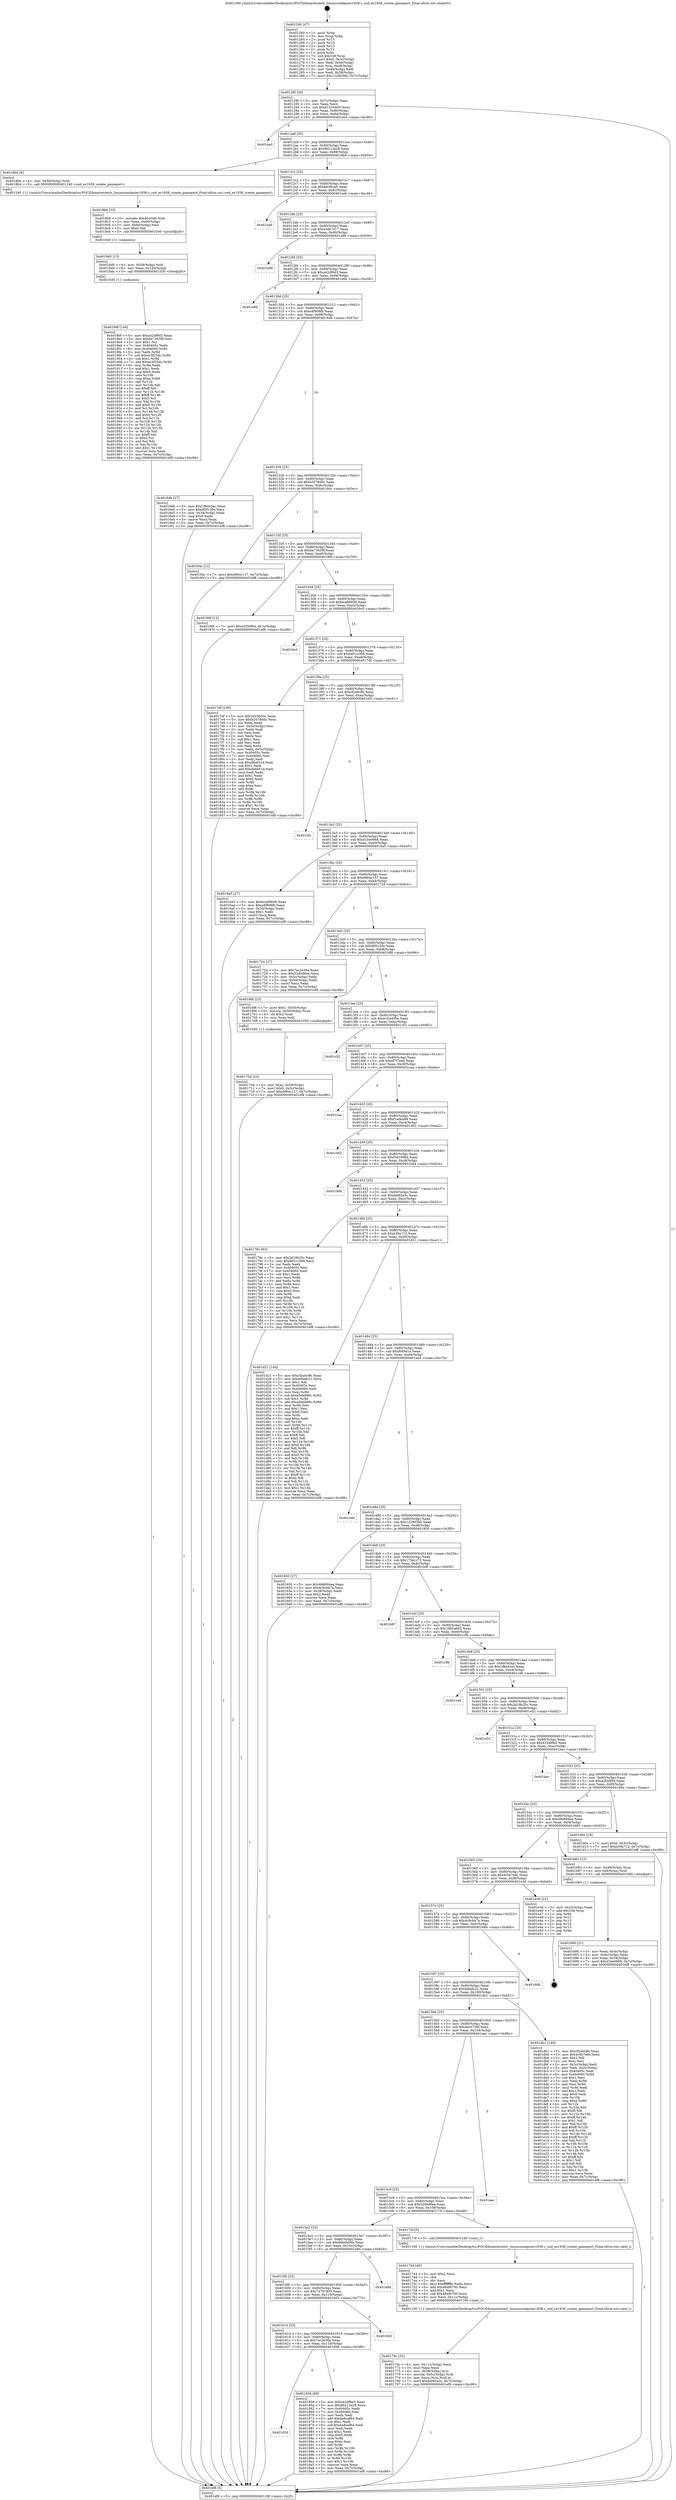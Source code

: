 digraph "0x401260" {
  label = "0x401260 (/mnt/c/Users/mathe/Desktop/tcc/POCII/binaries/extr_linuxsoundpcies1938.c_snd_es1938_create_gameport_Final-ollvm.out::main(0))"
  labelloc = "t"
  node[shape=record]

  Entry [label="",width=0.3,height=0.3,shape=circle,fillcolor=black,style=filled]
  "0x40128f" [label="{
     0x40128f [26]\l
     | [instrs]\l
     &nbsp;&nbsp;0x40128f \<+3\>: mov -0x7c(%rbp),%eax\l
     &nbsp;&nbsp;0x401292 \<+2\>: mov %eax,%ecx\l
     &nbsp;&nbsp;0x401294 \<+6\>: sub $0x81334409,%ecx\l
     &nbsp;&nbsp;0x40129a \<+3\>: mov %eax,-0x80(%rbp)\l
     &nbsp;&nbsp;0x40129d \<+6\>: mov %ecx,-0x84(%rbp)\l
     &nbsp;&nbsp;0x4012a3 \<+6\>: je 0000000000401ee0 \<main+0xc80\>\l
  }"]
  "0x401ee0" [label="{
     0x401ee0\l
  }", style=dashed]
  "0x4012a9" [label="{
     0x4012a9 [25]\l
     | [instrs]\l
     &nbsp;&nbsp;0x4012a9 \<+5\>: jmp 00000000004012ae \<main+0x4e\>\l
     &nbsp;&nbsp;0x4012ae \<+3\>: mov -0x80(%rbp),%eax\l
     &nbsp;&nbsp;0x4012b1 \<+5\>: sub $0x86213a29,%eax\l
     &nbsp;&nbsp;0x4012b6 \<+6\>: mov %eax,-0x88(%rbp)\l
     &nbsp;&nbsp;0x4012bc \<+6\>: je 00000000004018b0 \<main+0x650\>\l
  }"]
  Exit [label="",width=0.3,height=0.3,shape=circle,fillcolor=black,style=filled,peripheries=2]
  "0x4018b0" [label="{
     0x4018b0 [9]\l
     | [instrs]\l
     &nbsp;&nbsp;0x4018b0 \<+4\>: mov -0x58(%rbp),%rdi\l
     &nbsp;&nbsp;0x4018b4 \<+5\>: call 0000000000401240 \<snd_es1938_create_gameport\>\l
     | [calls]\l
     &nbsp;&nbsp;0x401240 \{1\} (/mnt/c/Users/mathe/Desktop/tcc/POCII/binaries/extr_linuxsoundpcies1938.c_snd_es1938_create_gameport_Final-ollvm.out::snd_es1938_create_gameport)\l
  }"]
  "0x4012c2" [label="{
     0x4012c2 [25]\l
     | [instrs]\l
     &nbsp;&nbsp;0x4012c2 \<+5\>: jmp 00000000004012c7 \<main+0x67\>\l
     &nbsp;&nbsp;0x4012c7 \<+3\>: mov -0x80(%rbp),%eax\l
     &nbsp;&nbsp;0x4012ca \<+5\>: sub $0x9acf9ca0,%eax\l
     &nbsp;&nbsp;0x4012cf \<+6\>: mov %eax,-0x8c(%rbp)\l
     &nbsp;&nbsp;0x4012d5 \<+6\>: je 0000000000401ea6 \<main+0xc46\>\l
  }"]
  "0x4018df" [label="{
     0x4018df [144]\l
     | [instrs]\l
     &nbsp;&nbsp;0x4018df \<+5\>: mov $0xa42df9d3,%eax\l
     &nbsp;&nbsp;0x4018e4 \<+5\>: mov $0xba73639f,%esi\l
     &nbsp;&nbsp;0x4018e9 \<+2\>: mov $0x1,%cl\l
     &nbsp;&nbsp;0x4018eb \<+7\>: mov 0x40405c,%edx\l
     &nbsp;&nbsp;0x4018f2 \<+8\>: mov 0x404060,%r8d\l
     &nbsp;&nbsp;0x4018fa \<+3\>: mov %edx,%r9d\l
     &nbsp;&nbsp;0x4018fd \<+7\>: sub $0xec3f25dc,%r9d\l
     &nbsp;&nbsp;0x401904 \<+4\>: sub $0x1,%r9d\l
     &nbsp;&nbsp;0x401908 \<+7\>: add $0xec3f25dc,%r9d\l
     &nbsp;&nbsp;0x40190f \<+4\>: imul %r9d,%edx\l
     &nbsp;&nbsp;0x401913 \<+3\>: and $0x1,%edx\l
     &nbsp;&nbsp;0x401916 \<+3\>: cmp $0x0,%edx\l
     &nbsp;&nbsp;0x401919 \<+4\>: sete %r10b\l
     &nbsp;&nbsp;0x40191d \<+4\>: cmp $0xa,%r8d\l
     &nbsp;&nbsp;0x401921 \<+4\>: setl %r11b\l
     &nbsp;&nbsp;0x401925 \<+3\>: mov %r10b,%bl\l
     &nbsp;&nbsp;0x401928 \<+3\>: xor $0xff,%bl\l
     &nbsp;&nbsp;0x40192b \<+3\>: mov %r11b,%r14b\l
     &nbsp;&nbsp;0x40192e \<+4\>: xor $0xff,%r14b\l
     &nbsp;&nbsp;0x401932 \<+3\>: xor $0x0,%cl\l
     &nbsp;&nbsp;0x401935 \<+3\>: mov %bl,%r15b\l
     &nbsp;&nbsp;0x401938 \<+4\>: and $0x0,%r15b\l
     &nbsp;&nbsp;0x40193c \<+3\>: and %cl,%r10b\l
     &nbsp;&nbsp;0x40193f \<+3\>: mov %r14b,%r12b\l
     &nbsp;&nbsp;0x401942 \<+4\>: and $0x0,%r12b\l
     &nbsp;&nbsp;0x401946 \<+3\>: and %cl,%r11b\l
     &nbsp;&nbsp;0x401949 \<+3\>: or %r10b,%r15b\l
     &nbsp;&nbsp;0x40194c \<+3\>: or %r11b,%r12b\l
     &nbsp;&nbsp;0x40194f \<+3\>: xor %r12b,%r15b\l
     &nbsp;&nbsp;0x401952 \<+3\>: or %r14b,%bl\l
     &nbsp;&nbsp;0x401955 \<+3\>: xor $0xff,%bl\l
     &nbsp;&nbsp;0x401958 \<+3\>: or $0x0,%cl\l
     &nbsp;&nbsp;0x40195b \<+2\>: and %cl,%bl\l
     &nbsp;&nbsp;0x40195d \<+3\>: or %bl,%r15b\l
     &nbsp;&nbsp;0x401960 \<+4\>: test $0x1,%r15b\l
     &nbsp;&nbsp;0x401964 \<+3\>: cmovne %esi,%eax\l
     &nbsp;&nbsp;0x401967 \<+3\>: mov %eax,-0x7c(%rbp)\l
     &nbsp;&nbsp;0x40196a \<+5\>: jmp 0000000000401ef8 \<main+0xc98\>\l
  }"]
  "0x401ea6" [label="{
     0x401ea6\l
  }", style=dashed]
  "0x4012db" [label="{
     0x4012db [25]\l
     | [instrs]\l
     &nbsp;&nbsp;0x4012db \<+5\>: jmp 00000000004012e0 \<main+0x80\>\l
     &nbsp;&nbsp;0x4012e0 \<+3\>: mov -0x80(%rbp),%eax\l
     &nbsp;&nbsp;0x4012e3 \<+5\>: sub $0xa3da7d17,%eax\l
     &nbsp;&nbsp;0x4012e8 \<+6\>: mov %eax,-0x90(%rbp)\l
     &nbsp;&nbsp;0x4012ee \<+6\>: je 0000000000401a99 \<main+0x839\>\l
  }"]
  "0x4018d0" [label="{
     0x4018d0 [15]\l
     | [instrs]\l
     &nbsp;&nbsp;0x4018d0 \<+4\>: mov -0x58(%rbp),%rdi\l
     &nbsp;&nbsp;0x4018d4 \<+6\>: mov %eax,-0x120(%rbp)\l
     &nbsp;&nbsp;0x4018da \<+5\>: call 0000000000401030 \<free@plt\>\l
     | [calls]\l
     &nbsp;&nbsp;0x401030 \{1\} (unknown)\l
  }"]
  "0x401a99" [label="{
     0x401a99\l
  }", style=dashed]
  "0x4012f4" [label="{
     0x4012f4 [25]\l
     | [instrs]\l
     &nbsp;&nbsp;0x4012f4 \<+5\>: jmp 00000000004012f9 \<main+0x99\>\l
     &nbsp;&nbsp;0x4012f9 \<+3\>: mov -0x80(%rbp),%eax\l
     &nbsp;&nbsp;0x4012fc \<+5\>: sub $0xa42df9d3,%eax\l
     &nbsp;&nbsp;0x401301 \<+6\>: mov %eax,-0x94(%rbp)\l
     &nbsp;&nbsp;0x401307 \<+6\>: je 0000000000401e6b \<main+0xc0b\>\l
  }"]
  "0x4018b9" [label="{
     0x4018b9 [23]\l
     | [instrs]\l
     &nbsp;&nbsp;0x4018b9 \<+10\>: movabs $0x4020d6,%rdi\l
     &nbsp;&nbsp;0x4018c3 \<+3\>: mov %eax,-0x60(%rbp)\l
     &nbsp;&nbsp;0x4018c6 \<+3\>: mov -0x60(%rbp),%esi\l
     &nbsp;&nbsp;0x4018c9 \<+2\>: mov $0x0,%al\l
     &nbsp;&nbsp;0x4018cb \<+5\>: call 0000000000401040 \<printf@plt\>\l
     | [calls]\l
     &nbsp;&nbsp;0x401040 \{1\} (unknown)\l
  }"]
  "0x401e6b" [label="{
     0x401e6b\l
  }", style=dashed]
  "0x40130d" [label="{
     0x40130d [25]\l
     | [instrs]\l
     &nbsp;&nbsp;0x40130d \<+5\>: jmp 0000000000401312 \<main+0xb2\>\l
     &nbsp;&nbsp;0x401312 \<+3\>: mov -0x80(%rbp),%eax\l
     &nbsp;&nbsp;0x401315 \<+5\>: sub $0xa4f908fb,%eax\l
     &nbsp;&nbsp;0x40131a \<+6\>: mov %eax,-0x98(%rbp)\l
     &nbsp;&nbsp;0x401320 \<+6\>: je 00000000004016db \<main+0x47b\>\l
  }"]
  "0x40162d" [label="{
     0x40162d\l
  }", style=dashed]
  "0x4016db" [label="{
     0x4016db [27]\l
     | [instrs]\l
     &nbsp;&nbsp;0x4016db \<+5\>: mov $0x1f8d43ac,%eax\l
     &nbsp;&nbsp;0x4016e0 \<+5\>: mov $0xdf3f150e,%ecx\l
     &nbsp;&nbsp;0x4016e5 \<+3\>: mov -0x34(%rbp),%edx\l
     &nbsp;&nbsp;0x4016e8 \<+3\>: cmp $0x0,%edx\l
     &nbsp;&nbsp;0x4016eb \<+3\>: cmove %ecx,%eax\l
     &nbsp;&nbsp;0x4016ee \<+3\>: mov %eax,-0x7c(%rbp)\l
     &nbsp;&nbsp;0x4016f1 \<+5\>: jmp 0000000000401ef8 \<main+0xc98\>\l
  }"]
  "0x401326" [label="{
     0x401326 [25]\l
     | [instrs]\l
     &nbsp;&nbsp;0x401326 \<+5\>: jmp 000000000040132b \<main+0xcb\>\l
     &nbsp;&nbsp;0x40132b \<+3\>: mov -0x80(%rbp),%eax\l
     &nbsp;&nbsp;0x40132e \<+5\>: sub $0xb2078ddc,%eax\l
     &nbsp;&nbsp;0x401333 \<+6\>: mov %eax,-0x9c(%rbp)\l
     &nbsp;&nbsp;0x401339 \<+6\>: je 000000000040184c \<main+0x5ec\>\l
  }"]
  "0x401858" [label="{
     0x401858 [88]\l
     | [instrs]\l
     &nbsp;&nbsp;0x401858 \<+5\>: mov $0xa42df9d3,%eax\l
     &nbsp;&nbsp;0x40185d \<+5\>: mov $0x86213a29,%ecx\l
     &nbsp;&nbsp;0x401862 \<+7\>: mov 0x40405c,%edx\l
     &nbsp;&nbsp;0x401869 \<+7\>: mov 0x404060,%esi\l
     &nbsp;&nbsp;0x401870 \<+2\>: mov %edx,%edi\l
     &nbsp;&nbsp;0x401872 \<+6\>: add $0xba8caf84,%edi\l
     &nbsp;&nbsp;0x401878 \<+3\>: sub $0x1,%edi\l
     &nbsp;&nbsp;0x40187b \<+6\>: sub $0xba8caf84,%edi\l
     &nbsp;&nbsp;0x401881 \<+3\>: imul %edi,%edx\l
     &nbsp;&nbsp;0x401884 \<+3\>: and $0x1,%edx\l
     &nbsp;&nbsp;0x401887 \<+3\>: cmp $0x0,%edx\l
     &nbsp;&nbsp;0x40188a \<+4\>: sete %r8b\l
     &nbsp;&nbsp;0x40188e \<+3\>: cmp $0xa,%esi\l
     &nbsp;&nbsp;0x401891 \<+4\>: setl %r9b\l
     &nbsp;&nbsp;0x401895 \<+3\>: mov %r8b,%r10b\l
     &nbsp;&nbsp;0x401898 \<+3\>: and %r9b,%r10b\l
     &nbsp;&nbsp;0x40189b \<+3\>: xor %r9b,%r8b\l
     &nbsp;&nbsp;0x40189e \<+3\>: or %r8b,%r10b\l
     &nbsp;&nbsp;0x4018a1 \<+4\>: test $0x1,%r10b\l
     &nbsp;&nbsp;0x4018a5 \<+3\>: cmovne %ecx,%eax\l
     &nbsp;&nbsp;0x4018a8 \<+3\>: mov %eax,-0x7c(%rbp)\l
     &nbsp;&nbsp;0x4018ab \<+5\>: jmp 0000000000401ef8 \<main+0xc98\>\l
  }"]
  "0x40184c" [label="{
     0x40184c [12]\l
     | [instrs]\l
     &nbsp;&nbsp;0x40184c \<+7\>: movl $0xd964c137,-0x7c(%rbp)\l
     &nbsp;&nbsp;0x401853 \<+5\>: jmp 0000000000401ef8 \<main+0xc98\>\l
  }"]
  "0x40133f" [label="{
     0x40133f [25]\l
     | [instrs]\l
     &nbsp;&nbsp;0x40133f \<+5\>: jmp 0000000000401344 \<main+0xe4\>\l
     &nbsp;&nbsp;0x401344 \<+3\>: mov -0x80(%rbp),%eax\l
     &nbsp;&nbsp;0x401347 \<+5\>: sub $0xba73639f,%eax\l
     &nbsp;&nbsp;0x40134c \<+6\>: mov %eax,-0xa0(%rbp)\l
     &nbsp;&nbsp;0x401352 \<+6\>: je 000000000040196f \<main+0x70f\>\l
  }"]
  "0x401614" [label="{
     0x401614 [25]\l
     | [instrs]\l
     &nbsp;&nbsp;0x401614 \<+5\>: jmp 0000000000401619 \<main+0x3b9\>\l
     &nbsp;&nbsp;0x401619 \<+3\>: mov -0x80(%rbp),%eax\l
     &nbsp;&nbsp;0x40161c \<+5\>: sub $0x7ac2e36a,%eax\l
     &nbsp;&nbsp;0x401621 \<+6\>: mov %eax,-0x114(%rbp)\l
     &nbsp;&nbsp;0x401627 \<+6\>: je 0000000000401858 \<main+0x5f8\>\l
  }"]
  "0x40196f" [label="{
     0x40196f [12]\l
     | [instrs]\l
     &nbsp;&nbsp;0x40196f \<+7\>: movl $0x42f30f0d,-0x7c(%rbp)\l
     &nbsp;&nbsp;0x401976 \<+5\>: jmp 0000000000401ef8 \<main+0xc98\>\l
  }"]
  "0x401358" [label="{
     0x401358 [25]\l
     | [instrs]\l
     &nbsp;&nbsp;0x401358 \<+5\>: jmp 000000000040135d \<main+0xfd\>\l
     &nbsp;&nbsp;0x40135d \<+3\>: mov -0x80(%rbp),%eax\l
     &nbsp;&nbsp;0x401360 \<+5\>: sub $0xbca98838,%eax\l
     &nbsp;&nbsp;0x401365 \<+6\>: mov %eax,-0xa4(%rbp)\l
     &nbsp;&nbsp;0x40136b \<+6\>: je 00000000004016c0 \<main+0x460\>\l
  }"]
  "0x4019d3" [label="{
     0x4019d3\l
  }", style=dashed]
  "0x4016c0" [label="{
     0x4016c0\l
  }", style=dashed]
  "0x401371" [label="{
     0x401371 [25]\l
     | [instrs]\l
     &nbsp;&nbsp;0x401371 \<+5\>: jmp 0000000000401376 \<main+0x116\>\l
     &nbsp;&nbsp;0x401376 \<+3\>: mov -0x80(%rbp),%eax\l
     &nbsp;&nbsp;0x401379 \<+5\>: sub $0xbe51c309,%eax\l
     &nbsp;&nbsp;0x40137e \<+6\>: mov %eax,-0xa8(%rbp)\l
     &nbsp;&nbsp;0x401384 \<+6\>: je 00000000004017df \<main+0x57f\>\l
  }"]
  "0x4015fb" [label="{
     0x4015fb [25]\l
     | [instrs]\l
     &nbsp;&nbsp;0x4015fb \<+5\>: jmp 0000000000401600 \<main+0x3a0\>\l
     &nbsp;&nbsp;0x401600 \<+3\>: mov -0x80(%rbp),%eax\l
     &nbsp;&nbsp;0x401603 \<+5\>: sub $0x74791835,%eax\l
     &nbsp;&nbsp;0x401608 \<+6\>: mov %eax,-0x110(%rbp)\l
     &nbsp;&nbsp;0x40160e \<+6\>: je 00000000004019d3 \<main+0x773\>\l
  }"]
  "0x4017df" [label="{
     0x4017df [109]\l
     | [instrs]\l
     &nbsp;&nbsp;0x4017df \<+5\>: mov $0x2d19b20c,%eax\l
     &nbsp;&nbsp;0x4017e4 \<+5\>: mov $0xb2078ddc,%ecx\l
     &nbsp;&nbsp;0x4017e9 \<+2\>: xor %edx,%edx\l
     &nbsp;&nbsp;0x4017eb \<+3\>: mov -0x5c(%rbp),%esi\l
     &nbsp;&nbsp;0x4017ee \<+2\>: mov %edx,%edi\l
     &nbsp;&nbsp;0x4017f0 \<+2\>: sub %esi,%edi\l
     &nbsp;&nbsp;0x4017f2 \<+2\>: mov %edx,%esi\l
     &nbsp;&nbsp;0x4017f4 \<+3\>: sub $0x1,%esi\l
     &nbsp;&nbsp;0x4017f7 \<+2\>: add %esi,%edi\l
     &nbsp;&nbsp;0x4017f9 \<+2\>: sub %edi,%edx\l
     &nbsp;&nbsp;0x4017fb \<+3\>: mov %edx,-0x5c(%rbp)\l
     &nbsp;&nbsp;0x4017fe \<+7\>: mov 0x40405c,%edx\l
     &nbsp;&nbsp;0x401805 \<+7\>: mov 0x404060,%esi\l
     &nbsp;&nbsp;0x40180c \<+2\>: mov %edx,%edi\l
     &nbsp;&nbsp;0x40180e \<+6\>: sub $0xdbb651d,%edi\l
     &nbsp;&nbsp;0x401814 \<+3\>: sub $0x1,%edi\l
     &nbsp;&nbsp;0x401817 \<+6\>: add $0xdbb651d,%edi\l
     &nbsp;&nbsp;0x40181d \<+3\>: imul %edi,%edx\l
     &nbsp;&nbsp;0x401820 \<+3\>: and $0x1,%edx\l
     &nbsp;&nbsp;0x401823 \<+3\>: cmp $0x0,%edx\l
     &nbsp;&nbsp;0x401826 \<+4\>: sete %r8b\l
     &nbsp;&nbsp;0x40182a \<+3\>: cmp $0xa,%esi\l
     &nbsp;&nbsp;0x40182d \<+4\>: setl %r9b\l
     &nbsp;&nbsp;0x401831 \<+3\>: mov %r8b,%r10b\l
     &nbsp;&nbsp;0x401834 \<+3\>: and %r9b,%r10b\l
     &nbsp;&nbsp;0x401837 \<+3\>: xor %r9b,%r8b\l
     &nbsp;&nbsp;0x40183a \<+3\>: or %r8b,%r10b\l
     &nbsp;&nbsp;0x40183d \<+4\>: test $0x1,%r10b\l
     &nbsp;&nbsp;0x401841 \<+3\>: cmovne %ecx,%eax\l
     &nbsp;&nbsp;0x401844 \<+3\>: mov %eax,-0x7c(%rbp)\l
     &nbsp;&nbsp;0x401847 \<+5\>: jmp 0000000000401ef8 \<main+0xc98\>\l
  }"]
  "0x40138a" [label="{
     0x40138a [25]\l
     | [instrs]\l
     &nbsp;&nbsp;0x40138a \<+5\>: jmp 000000000040138f \<main+0x12f\>\l
     &nbsp;&nbsp;0x40138f \<+3\>: mov -0x80(%rbp),%eax\l
     &nbsp;&nbsp;0x401392 \<+5\>: sub $0xcf2a0c9b,%eax\l
     &nbsp;&nbsp;0x401397 \<+6\>: mov %eax,-0xac(%rbp)\l
     &nbsp;&nbsp;0x40139d \<+6\>: je 0000000000401ef1 \<main+0xc91\>\l
  }"]
  "0x401a8d" [label="{
     0x401a8d\l
  }", style=dashed]
  "0x401ef1" [label="{
     0x401ef1\l
  }", style=dashed]
  "0x4013a3" [label="{
     0x4013a3 [25]\l
     | [instrs]\l
     &nbsp;&nbsp;0x4013a3 \<+5\>: jmp 00000000004013a8 \<main+0x148\>\l
     &nbsp;&nbsp;0x4013a8 \<+3\>: mov -0x80(%rbp),%eax\l
     &nbsp;&nbsp;0x4013ab \<+5\>: sub $0xd1be0668,%eax\l
     &nbsp;&nbsp;0x4013b0 \<+6\>: mov %eax,-0xb0(%rbp)\l
     &nbsp;&nbsp;0x4013b6 \<+6\>: je 00000000004016a5 \<main+0x445\>\l
  }"]
  "0x40176c" [label="{
     0x40176c [32]\l
     | [instrs]\l
     &nbsp;&nbsp;0x40176c \<+6\>: mov -0x11c(%rbp),%ecx\l
     &nbsp;&nbsp;0x401772 \<+3\>: imul %eax,%ecx\l
     &nbsp;&nbsp;0x401775 \<+4\>: mov -0x58(%rbp),%rsi\l
     &nbsp;&nbsp;0x401779 \<+4\>: movslq -0x5c(%rbp),%rdi\l
     &nbsp;&nbsp;0x40177d \<+3\>: mov %ecx,(%rsi,%rdi,4)\l
     &nbsp;&nbsp;0x401780 \<+7\>: movl $0xfa085a3c,-0x7c(%rbp)\l
     &nbsp;&nbsp;0x401787 \<+5\>: jmp 0000000000401ef8 \<main+0xc98\>\l
  }"]
  "0x4016a5" [label="{
     0x4016a5 [27]\l
     | [instrs]\l
     &nbsp;&nbsp;0x4016a5 \<+5\>: mov $0xbca98838,%eax\l
     &nbsp;&nbsp;0x4016aa \<+5\>: mov $0xa4f908fb,%ecx\l
     &nbsp;&nbsp;0x4016af \<+3\>: mov -0x34(%rbp),%edx\l
     &nbsp;&nbsp;0x4016b2 \<+3\>: cmp $0x1,%edx\l
     &nbsp;&nbsp;0x4016b5 \<+3\>: cmovl %ecx,%eax\l
     &nbsp;&nbsp;0x4016b8 \<+3\>: mov %eax,-0x7c(%rbp)\l
     &nbsp;&nbsp;0x4016bb \<+5\>: jmp 0000000000401ef8 \<main+0xc98\>\l
  }"]
  "0x4013bc" [label="{
     0x4013bc [25]\l
     | [instrs]\l
     &nbsp;&nbsp;0x4013bc \<+5\>: jmp 00000000004013c1 \<main+0x161\>\l
     &nbsp;&nbsp;0x4013c1 \<+3\>: mov -0x80(%rbp),%eax\l
     &nbsp;&nbsp;0x4013c4 \<+5\>: sub $0xd964c137,%eax\l
     &nbsp;&nbsp;0x4013c9 \<+6\>: mov %eax,-0xb4(%rbp)\l
     &nbsp;&nbsp;0x4013cf \<+6\>: je 0000000000401724 \<main+0x4c4\>\l
  }"]
  "0x401744" [label="{
     0x401744 [40]\l
     | [instrs]\l
     &nbsp;&nbsp;0x401744 \<+5\>: mov $0x2,%ecx\l
     &nbsp;&nbsp;0x401749 \<+1\>: cltd\l
     &nbsp;&nbsp;0x40174a \<+2\>: idiv %ecx\l
     &nbsp;&nbsp;0x40174c \<+6\>: imul $0xfffffffe,%edx,%ecx\l
     &nbsp;&nbsp;0x401752 \<+6\>: add $0x484f6700,%ecx\l
     &nbsp;&nbsp;0x401758 \<+3\>: add $0x1,%ecx\l
     &nbsp;&nbsp;0x40175b \<+6\>: sub $0x484f6700,%ecx\l
     &nbsp;&nbsp;0x401761 \<+6\>: mov %ecx,-0x11c(%rbp)\l
     &nbsp;&nbsp;0x401767 \<+5\>: call 0000000000401160 \<next_i\>\l
     | [calls]\l
     &nbsp;&nbsp;0x401160 \{1\} (/mnt/c/Users/mathe/Desktop/tcc/POCII/binaries/extr_linuxsoundpcies1938.c_snd_es1938_create_gameport_Final-ollvm.out::next_i)\l
  }"]
  "0x401724" [label="{
     0x401724 [27]\l
     | [instrs]\l
     &nbsp;&nbsp;0x401724 \<+5\>: mov $0x7ac2e36a,%eax\l
     &nbsp;&nbsp;0x401729 \<+5\>: mov $0x52d0d6ee,%ecx\l
     &nbsp;&nbsp;0x40172e \<+3\>: mov -0x5c(%rbp),%edx\l
     &nbsp;&nbsp;0x401731 \<+3\>: cmp -0x50(%rbp),%edx\l
     &nbsp;&nbsp;0x401734 \<+3\>: cmovl %ecx,%eax\l
     &nbsp;&nbsp;0x401737 \<+3\>: mov %eax,-0x7c(%rbp)\l
     &nbsp;&nbsp;0x40173a \<+5\>: jmp 0000000000401ef8 \<main+0xc98\>\l
  }"]
  "0x4013d5" [label="{
     0x4013d5 [25]\l
     | [instrs]\l
     &nbsp;&nbsp;0x4013d5 \<+5\>: jmp 00000000004013da \<main+0x17a\>\l
     &nbsp;&nbsp;0x4013da \<+3\>: mov -0x80(%rbp),%eax\l
     &nbsp;&nbsp;0x4013dd \<+5\>: sub $0xdf3f150e,%eax\l
     &nbsp;&nbsp;0x4013e2 \<+6\>: mov %eax,-0xb8(%rbp)\l
     &nbsp;&nbsp;0x4013e8 \<+6\>: je 00000000004016f6 \<main+0x496\>\l
  }"]
  "0x4015e2" [label="{
     0x4015e2 [25]\l
     | [instrs]\l
     &nbsp;&nbsp;0x4015e2 \<+5\>: jmp 00000000004015e7 \<main+0x387\>\l
     &nbsp;&nbsp;0x4015e7 \<+3\>: mov -0x80(%rbp),%eax\l
     &nbsp;&nbsp;0x4015ea \<+5\>: sub $0x66bdb00b,%eax\l
     &nbsp;&nbsp;0x4015ef \<+6\>: mov %eax,-0x10c(%rbp)\l
     &nbsp;&nbsp;0x4015f5 \<+6\>: je 0000000000401a8d \<main+0x82d\>\l
  }"]
  "0x4016f6" [label="{
     0x4016f6 [23]\l
     | [instrs]\l
     &nbsp;&nbsp;0x4016f6 \<+7\>: movl $0x1,-0x50(%rbp)\l
     &nbsp;&nbsp;0x4016fd \<+4\>: movslq -0x50(%rbp),%rax\l
     &nbsp;&nbsp;0x401701 \<+4\>: shl $0x2,%rax\l
     &nbsp;&nbsp;0x401705 \<+3\>: mov %rax,%rdi\l
     &nbsp;&nbsp;0x401708 \<+5\>: call 0000000000401050 \<malloc@plt\>\l
     | [calls]\l
     &nbsp;&nbsp;0x401050 \{1\} (unknown)\l
  }"]
  "0x4013ee" [label="{
     0x4013ee [25]\l
     | [instrs]\l
     &nbsp;&nbsp;0x4013ee \<+5\>: jmp 00000000004013f3 \<main+0x193\>\l
     &nbsp;&nbsp;0x4013f3 \<+3\>: mov -0x80(%rbp),%eax\l
     &nbsp;&nbsp;0x4013f6 \<+5\>: sub $0xe104495e,%eax\l
     &nbsp;&nbsp;0x4013fb \<+6\>: mov %eax,-0xbc(%rbp)\l
     &nbsp;&nbsp;0x401401 \<+6\>: je 0000000000401c52 \<main+0x9f2\>\l
  }"]
  "0x40173f" [label="{
     0x40173f [5]\l
     | [instrs]\l
     &nbsp;&nbsp;0x40173f \<+5\>: call 0000000000401160 \<next_i\>\l
     | [calls]\l
     &nbsp;&nbsp;0x401160 \{1\} (/mnt/c/Users/mathe/Desktop/tcc/POCII/binaries/extr_linuxsoundpcies1938.c_snd_es1938_create_gameport_Final-ollvm.out::next_i)\l
  }"]
  "0x401c52" [label="{
     0x401c52\l
  }", style=dashed]
  "0x401407" [label="{
     0x401407 [25]\l
     | [instrs]\l
     &nbsp;&nbsp;0x401407 \<+5\>: jmp 000000000040140c \<main+0x1ac\>\l
     &nbsp;&nbsp;0x40140c \<+3\>: mov -0x80(%rbp),%eax\l
     &nbsp;&nbsp;0x40140f \<+5\>: sub $0xef7f7eed,%eax\l
     &nbsp;&nbsp;0x401414 \<+6\>: mov %eax,-0xc0(%rbp)\l
     &nbsp;&nbsp;0x40141a \<+6\>: je 0000000000401caa \<main+0xa4a\>\l
  }"]
  "0x4015c9" [label="{
     0x4015c9 [25]\l
     | [instrs]\l
     &nbsp;&nbsp;0x4015c9 \<+5\>: jmp 00000000004015ce \<main+0x36e\>\l
     &nbsp;&nbsp;0x4015ce \<+3\>: mov -0x80(%rbp),%eax\l
     &nbsp;&nbsp;0x4015d1 \<+5\>: sub $0x52d0d6ee,%eax\l
     &nbsp;&nbsp;0x4015d6 \<+6\>: mov %eax,-0x108(%rbp)\l
     &nbsp;&nbsp;0x4015dc \<+6\>: je 000000000040173f \<main+0x4df\>\l
  }"]
  "0x401caa" [label="{
     0x401caa\l
  }", style=dashed]
  "0x401420" [label="{
     0x401420 [25]\l
     | [instrs]\l
     &nbsp;&nbsp;0x401420 \<+5\>: jmp 0000000000401425 \<main+0x1c5\>\l
     &nbsp;&nbsp;0x401425 \<+3\>: mov -0x80(%rbp),%eax\l
     &nbsp;&nbsp;0x401428 \<+5\>: sub $0xf1e0ba89,%eax\l
     &nbsp;&nbsp;0x40142d \<+6\>: mov %eax,-0xc4(%rbp)\l
     &nbsp;&nbsp;0x401433 \<+6\>: je 0000000000401d02 \<main+0xaa2\>\l
  }"]
  "0x401aec" [label="{
     0x401aec\l
  }", style=dashed]
  "0x401d02" [label="{
     0x401d02\l
  }", style=dashed]
  "0x401439" [label="{
     0x401439 [25]\l
     | [instrs]\l
     &nbsp;&nbsp;0x401439 \<+5\>: jmp 000000000040143e \<main+0x1de\>\l
     &nbsp;&nbsp;0x40143e \<+3\>: mov -0x80(%rbp),%eax\l
     &nbsp;&nbsp;0x401441 \<+5\>: sub $0xf3d1996b,%eax\l
     &nbsp;&nbsp;0x401446 \<+6\>: mov %eax,-0xc8(%rbp)\l
     &nbsp;&nbsp;0x40144c \<+6\>: je 0000000000401b84 \<main+0x924\>\l
  }"]
  "0x4015b0" [label="{
     0x4015b0 [25]\l
     | [instrs]\l
     &nbsp;&nbsp;0x4015b0 \<+5\>: jmp 00000000004015b5 \<main+0x355\>\l
     &nbsp;&nbsp;0x4015b5 \<+3\>: mov -0x80(%rbp),%eax\l
     &nbsp;&nbsp;0x4015b8 \<+5\>: sub $0x4ec0736f,%eax\l
     &nbsp;&nbsp;0x4015bd \<+6\>: mov %eax,-0x104(%rbp)\l
     &nbsp;&nbsp;0x4015c3 \<+6\>: je 0000000000401aec \<main+0x88c\>\l
  }"]
  "0x401b84" [label="{
     0x401b84\l
  }", style=dashed]
  "0x401452" [label="{
     0x401452 [25]\l
     | [instrs]\l
     &nbsp;&nbsp;0x401452 \<+5\>: jmp 0000000000401457 \<main+0x1f7\>\l
     &nbsp;&nbsp;0x401457 \<+3\>: mov -0x80(%rbp),%eax\l
     &nbsp;&nbsp;0x40145a \<+5\>: sub $0xfa085a3c,%eax\l
     &nbsp;&nbsp;0x40145f \<+6\>: mov %eax,-0xcc(%rbp)\l
     &nbsp;&nbsp;0x401465 \<+6\>: je 000000000040178c \<main+0x52c\>\l
  }"]
  "0x401db1" [label="{
     0x401db1 [140]\l
     | [instrs]\l
     &nbsp;&nbsp;0x401db1 \<+5\>: mov $0xcf2a0c9b,%eax\l
     &nbsp;&nbsp;0x401db6 \<+5\>: mov $0x4c5b7edc,%ecx\l
     &nbsp;&nbsp;0x401dbb \<+2\>: mov $0x1,%dl\l
     &nbsp;&nbsp;0x401dbd \<+2\>: xor %esi,%esi\l
     &nbsp;&nbsp;0x401dbf \<+3\>: mov -0x3c(%rbp),%edi\l
     &nbsp;&nbsp;0x401dc2 \<+3\>: mov %edi,-0x2c(%rbp)\l
     &nbsp;&nbsp;0x401dc5 \<+7\>: mov 0x40405c,%edi\l
     &nbsp;&nbsp;0x401dcc \<+8\>: mov 0x404060,%r8d\l
     &nbsp;&nbsp;0x401dd4 \<+3\>: sub $0x1,%esi\l
     &nbsp;&nbsp;0x401dd7 \<+3\>: mov %edi,%r9d\l
     &nbsp;&nbsp;0x401dda \<+3\>: add %esi,%r9d\l
     &nbsp;&nbsp;0x401ddd \<+4\>: imul %r9d,%edi\l
     &nbsp;&nbsp;0x401de1 \<+3\>: and $0x1,%edi\l
     &nbsp;&nbsp;0x401de4 \<+3\>: cmp $0x0,%edi\l
     &nbsp;&nbsp;0x401de7 \<+4\>: sete %r10b\l
     &nbsp;&nbsp;0x401deb \<+4\>: cmp $0xa,%r8d\l
     &nbsp;&nbsp;0x401def \<+4\>: setl %r11b\l
     &nbsp;&nbsp;0x401df3 \<+3\>: mov %r10b,%bl\l
     &nbsp;&nbsp;0x401df6 \<+3\>: xor $0xff,%bl\l
     &nbsp;&nbsp;0x401df9 \<+3\>: mov %r11b,%r14b\l
     &nbsp;&nbsp;0x401dfc \<+4\>: xor $0xff,%r14b\l
     &nbsp;&nbsp;0x401e00 \<+3\>: xor $0x1,%dl\l
     &nbsp;&nbsp;0x401e03 \<+3\>: mov %bl,%r15b\l
     &nbsp;&nbsp;0x401e06 \<+4\>: and $0xff,%r15b\l
     &nbsp;&nbsp;0x401e0a \<+3\>: and %dl,%r10b\l
     &nbsp;&nbsp;0x401e0d \<+3\>: mov %r14b,%r12b\l
     &nbsp;&nbsp;0x401e10 \<+4\>: and $0xff,%r12b\l
     &nbsp;&nbsp;0x401e14 \<+3\>: and %dl,%r11b\l
     &nbsp;&nbsp;0x401e17 \<+3\>: or %r10b,%r15b\l
     &nbsp;&nbsp;0x401e1a \<+3\>: or %r11b,%r12b\l
     &nbsp;&nbsp;0x401e1d \<+3\>: xor %r12b,%r15b\l
     &nbsp;&nbsp;0x401e20 \<+3\>: or %r14b,%bl\l
     &nbsp;&nbsp;0x401e23 \<+3\>: xor $0xff,%bl\l
     &nbsp;&nbsp;0x401e26 \<+3\>: or $0x1,%dl\l
     &nbsp;&nbsp;0x401e29 \<+2\>: and %dl,%bl\l
     &nbsp;&nbsp;0x401e2b \<+3\>: or %bl,%r15b\l
     &nbsp;&nbsp;0x401e2e \<+4\>: test $0x1,%r15b\l
     &nbsp;&nbsp;0x401e32 \<+3\>: cmovne %ecx,%eax\l
     &nbsp;&nbsp;0x401e35 \<+3\>: mov %eax,-0x7c(%rbp)\l
     &nbsp;&nbsp;0x401e38 \<+5\>: jmp 0000000000401ef8 \<main+0xc98\>\l
  }"]
  "0x40178c" [label="{
     0x40178c [83]\l
     | [instrs]\l
     &nbsp;&nbsp;0x40178c \<+5\>: mov $0x2d19b20c,%eax\l
     &nbsp;&nbsp;0x401791 \<+5\>: mov $0xbe51c309,%ecx\l
     &nbsp;&nbsp;0x401796 \<+2\>: xor %edx,%edx\l
     &nbsp;&nbsp;0x401798 \<+7\>: mov 0x40405c,%esi\l
     &nbsp;&nbsp;0x40179f \<+7\>: mov 0x404060,%edi\l
     &nbsp;&nbsp;0x4017a6 \<+3\>: sub $0x1,%edx\l
     &nbsp;&nbsp;0x4017a9 \<+3\>: mov %esi,%r8d\l
     &nbsp;&nbsp;0x4017ac \<+3\>: add %edx,%r8d\l
     &nbsp;&nbsp;0x4017af \<+4\>: imul %r8d,%esi\l
     &nbsp;&nbsp;0x4017b3 \<+3\>: and $0x1,%esi\l
     &nbsp;&nbsp;0x4017b6 \<+3\>: cmp $0x0,%esi\l
     &nbsp;&nbsp;0x4017b9 \<+4\>: sete %r9b\l
     &nbsp;&nbsp;0x4017bd \<+3\>: cmp $0xa,%edi\l
     &nbsp;&nbsp;0x4017c0 \<+4\>: setl %r10b\l
     &nbsp;&nbsp;0x4017c4 \<+3\>: mov %r9b,%r11b\l
     &nbsp;&nbsp;0x4017c7 \<+3\>: and %r10b,%r11b\l
     &nbsp;&nbsp;0x4017ca \<+3\>: xor %r10b,%r9b\l
     &nbsp;&nbsp;0x4017cd \<+3\>: or %r9b,%r11b\l
     &nbsp;&nbsp;0x4017d0 \<+4\>: test $0x1,%r11b\l
     &nbsp;&nbsp;0x4017d4 \<+3\>: cmovne %ecx,%eax\l
     &nbsp;&nbsp;0x4017d7 \<+3\>: mov %eax,-0x7c(%rbp)\l
     &nbsp;&nbsp;0x4017da \<+5\>: jmp 0000000000401ef8 \<main+0xc98\>\l
  }"]
  "0x40146b" [label="{
     0x40146b [25]\l
     | [instrs]\l
     &nbsp;&nbsp;0x40146b \<+5\>: jmp 0000000000401470 \<main+0x210\>\l
     &nbsp;&nbsp;0x401470 \<+3\>: mov -0x80(%rbp),%eax\l
     &nbsp;&nbsp;0x401473 \<+5\>: sub $0xb39a712,%eax\l
     &nbsp;&nbsp;0x401478 \<+6\>: mov %eax,-0xd0(%rbp)\l
     &nbsp;&nbsp;0x40147e \<+6\>: je 0000000000401d21 \<main+0xac1\>\l
  }"]
  "0x401597" [label="{
     0x401597 [25]\l
     | [instrs]\l
     &nbsp;&nbsp;0x401597 \<+5\>: jmp 000000000040159c \<main+0x33c\>\l
     &nbsp;&nbsp;0x40159c \<+3\>: mov -0x80(%rbp),%eax\l
     &nbsp;&nbsp;0x40159f \<+5\>: sub $0x4dbafc21,%eax\l
     &nbsp;&nbsp;0x4015a4 \<+6\>: mov %eax,-0x100(%rbp)\l
     &nbsp;&nbsp;0x4015aa \<+6\>: je 0000000000401db1 \<main+0xb51\>\l
  }"]
  "0x401d21" [label="{
     0x401d21 [144]\l
     | [instrs]\l
     &nbsp;&nbsp;0x401d21 \<+5\>: mov $0xcf2a0c9b,%eax\l
     &nbsp;&nbsp;0x401d26 \<+5\>: mov $0x4dbafc21,%ecx\l
     &nbsp;&nbsp;0x401d2b \<+2\>: mov $0x1,%dl\l
     &nbsp;&nbsp;0x401d2d \<+7\>: mov 0x40405c,%esi\l
     &nbsp;&nbsp;0x401d34 \<+7\>: mov 0x404060,%edi\l
     &nbsp;&nbsp;0x401d3b \<+3\>: mov %esi,%r8d\l
     &nbsp;&nbsp;0x401d3e \<+7\>: sub $0xa5eb898c,%r8d\l
     &nbsp;&nbsp;0x401d45 \<+4\>: sub $0x1,%r8d\l
     &nbsp;&nbsp;0x401d49 \<+7\>: add $0xa5eb898c,%r8d\l
     &nbsp;&nbsp;0x401d50 \<+4\>: imul %r8d,%esi\l
     &nbsp;&nbsp;0x401d54 \<+3\>: and $0x1,%esi\l
     &nbsp;&nbsp;0x401d57 \<+3\>: cmp $0x0,%esi\l
     &nbsp;&nbsp;0x401d5a \<+4\>: sete %r9b\l
     &nbsp;&nbsp;0x401d5e \<+3\>: cmp $0xa,%edi\l
     &nbsp;&nbsp;0x401d61 \<+4\>: setl %r10b\l
     &nbsp;&nbsp;0x401d65 \<+3\>: mov %r9b,%r11b\l
     &nbsp;&nbsp;0x401d68 \<+4\>: xor $0xff,%r11b\l
     &nbsp;&nbsp;0x401d6c \<+3\>: mov %r10b,%bl\l
     &nbsp;&nbsp;0x401d6f \<+3\>: xor $0xff,%bl\l
     &nbsp;&nbsp;0x401d72 \<+3\>: xor $0x0,%dl\l
     &nbsp;&nbsp;0x401d75 \<+3\>: mov %r11b,%r14b\l
     &nbsp;&nbsp;0x401d78 \<+4\>: and $0x0,%r14b\l
     &nbsp;&nbsp;0x401d7c \<+3\>: and %dl,%r9b\l
     &nbsp;&nbsp;0x401d7f \<+3\>: mov %bl,%r15b\l
     &nbsp;&nbsp;0x401d82 \<+4\>: and $0x0,%r15b\l
     &nbsp;&nbsp;0x401d86 \<+3\>: and %dl,%r10b\l
     &nbsp;&nbsp;0x401d89 \<+3\>: or %r9b,%r14b\l
     &nbsp;&nbsp;0x401d8c \<+3\>: or %r10b,%r15b\l
     &nbsp;&nbsp;0x401d8f \<+3\>: xor %r15b,%r14b\l
     &nbsp;&nbsp;0x401d92 \<+3\>: or %bl,%r11b\l
     &nbsp;&nbsp;0x401d95 \<+4\>: xor $0xff,%r11b\l
     &nbsp;&nbsp;0x401d99 \<+3\>: or $0x0,%dl\l
     &nbsp;&nbsp;0x401d9c \<+3\>: and %dl,%r11b\l
     &nbsp;&nbsp;0x401d9f \<+3\>: or %r11b,%r14b\l
     &nbsp;&nbsp;0x401da2 \<+4\>: test $0x1,%r14b\l
     &nbsp;&nbsp;0x401da6 \<+3\>: cmovne %ecx,%eax\l
     &nbsp;&nbsp;0x401da9 \<+3\>: mov %eax,-0x7c(%rbp)\l
     &nbsp;&nbsp;0x401dac \<+5\>: jmp 0000000000401ef8 \<main+0xc98\>\l
  }"]
  "0x401484" [label="{
     0x401484 [25]\l
     | [instrs]\l
     &nbsp;&nbsp;0x401484 \<+5\>: jmp 0000000000401489 \<main+0x229\>\l
     &nbsp;&nbsp;0x401489 \<+3\>: mov -0x80(%rbp),%eax\l
     &nbsp;&nbsp;0x40148c \<+5\>: sub $0xf669d1e,%eax\l
     &nbsp;&nbsp;0x401491 \<+6\>: mov %eax,-0xd4(%rbp)\l
     &nbsp;&nbsp;0x401497 \<+6\>: je 0000000000401ed4 \<main+0xc74\>\l
  }"]
  "0x40166b" [label="{
     0x40166b\l
  }", style=dashed]
  "0x401ed4" [label="{
     0x401ed4\l
  }", style=dashed]
  "0x40149d" [label="{
     0x40149d [25]\l
     | [instrs]\l
     &nbsp;&nbsp;0x40149d \<+5\>: jmp 00000000004014a2 \<main+0x242\>\l
     &nbsp;&nbsp;0x4014a2 \<+3\>: mov -0x80(%rbp),%eax\l
     &nbsp;&nbsp;0x4014a5 \<+5\>: sub $0x1228036b,%eax\l
     &nbsp;&nbsp;0x4014aa \<+6\>: mov %eax,-0xd8(%rbp)\l
     &nbsp;&nbsp;0x4014b0 \<+6\>: je 0000000000401650 \<main+0x3f0\>\l
  }"]
  "0x40157e" [label="{
     0x40157e [25]\l
     | [instrs]\l
     &nbsp;&nbsp;0x40157e \<+5\>: jmp 0000000000401583 \<main+0x323\>\l
     &nbsp;&nbsp;0x401583 \<+3\>: mov -0x80(%rbp),%eax\l
     &nbsp;&nbsp;0x401586 \<+5\>: sub $0x4c9cbb7a,%eax\l
     &nbsp;&nbsp;0x40158b \<+6\>: mov %eax,-0xfc(%rbp)\l
     &nbsp;&nbsp;0x401591 \<+6\>: je 000000000040166b \<main+0x40b\>\l
  }"]
  "0x401650" [label="{
     0x401650 [27]\l
     | [instrs]\l
     &nbsp;&nbsp;0x401650 \<+5\>: mov $0x48d694ea,%eax\l
     &nbsp;&nbsp;0x401655 \<+5\>: mov $0x4c9cbb7a,%ecx\l
     &nbsp;&nbsp;0x40165a \<+3\>: mov -0x38(%rbp),%edx\l
     &nbsp;&nbsp;0x40165d \<+3\>: cmp $0x2,%edx\l
     &nbsp;&nbsp;0x401660 \<+3\>: cmovne %ecx,%eax\l
     &nbsp;&nbsp;0x401663 \<+3\>: mov %eax,-0x7c(%rbp)\l
     &nbsp;&nbsp;0x401666 \<+5\>: jmp 0000000000401ef8 \<main+0xc98\>\l
  }"]
  "0x4014b6" [label="{
     0x4014b6 [25]\l
     | [instrs]\l
     &nbsp;&nbsp;0x4014b6 \<+5\>: jmp 00000000004014bb \<main+0x25b\>\l
     &nbsp;&nbsp;0x4014bb \<+3\>: mov -0x80(%rbp),%eax\l
     &nbsp;&nbsp;0x4014be \<+5\>: sub $0x175e1c73,%eax\l
     &nbsp;&nbsp;0x4014c3 \<+6\>: mov %eax,-0xdc(%rbp)\l
     &nbsp;&nbsp;0x4014c9 \<+6\>: je 0000000000401b9f \<main+0x93f\>\l
  }"]
  "0x401ef8" [label="{
     0x401ef8 [5]\l
     | [instrs]\l
     &nbsp;&nbsp;0x401ef8 \<+5\>: jmp 000000000040128f \<main+0x2f\>\l
  }"]
  "0x401260" [label="{
     0x401260 [47]\l
     | [instrs]\l
     &nbsp;&nbsp;0x401260 \<+1\>: push %rbp\l
     &nbsp;&nbsp;0x401261 \<+3\>: mov %rsp,%rbp\l
     &nbsp;&nbsp;0x401264 \<+2\>: push %r15\l
     &nbsp;&nbsp;0x401266 \<+2\>: push %r14\l
     &nbsp;&nbsp;0x401268 \<+2\>: push %r13\l
     &nbsp;&nbsp;0x40126a \<+2\>: push %r12\l
     &nbsp;&nbsp;0x40126c \<+1\>: push %rbx\l
     &nbsp;&nbsp;0x40126d \<+7\>: sub $0x108,%rsp\l
     &nbsp;&nbsp;0x401274 \<+7\>: movl $0x0,-0x3c(%rbp)\l
     &nbsp;&nbsp;0x40127b \<+3\>: mov %edi,-0x40(%rbp)\l
     &nbsp;&nbsp;0x40127e \<+4\>: mov %rsi,-0x48(%rbp)\l
     &nbsp;&nbsp;0x401282 \<+3\>: mov -0x40(%rbp),%edi\l
     &nbsp;&nbsp;0x401285 \<+3\>: mov %edi,-0x38(%rbp)\l
     &nbsp;&nbsp;0x401288 \<+7\>: movl $0x1228036b,-0x7c(%rbp)\l
  }"]
  "0x401e3d" [label="{
     0x401e3d [21]\l
     | [instrs]\l
     &nbsp;&nbsp;0x401e3d \<+3\>: mov -0x2c(%rbp),%eax\l
     &nbsp;&nbsp;0x401e40 \<+7\>: add $0x108,%rsp\l
     &nbsp;&nbsp;0x401e47 \<+1\>: pop %rbx\l
     &nbsp;&nbsp;0x401e48 \<+2\>: pop %r12\l
     &nbsp;&nbsp;0x401e4a \<+2\>: pop %r13\l
     &nbsp;&nbsp;0x401e4c \<+2\>: pop %r14\l
     &nbsp;&nbsp;0x401e4e \<+2\>: pop %r15\l
     &nbsp;&nbsp;0x401e50 \<+1\>: pop %rbp\l
     &nbsp;&nbsp;0x401e51 \<+1\>: ret\l
  }"]
  "0x401b9f" [label="{
     0x401b9f\l
  }", style=dashed]
  "0x4014cf" [label="{
     0x4014cf [25]\l
     | [instrs]\l
     &nbsp;&nbsp;0x4014cf \<+5\>: jmp 00000000004014d4 \<main+0x274\>\l
     &nbsp;&nbsp;0x4014d4 \<+3\>: mov -0x80(%rbp),%eax\l
     &nbsp;&nbsp;0x4014d7 \<+5\>: sub $0x18b5a6d2,%eax\l
     &nbsp;&nbsp;0x4014dc \<+6\>: mov %eax,-0xe0(%rbp)\l
     &nbsp;&nbsp;0x4014e2 \<+6\>: je 0000000000401c0b \<main+0x9ab\>\l
  }"]
  "0x40170d" [label="{
     0x40170d [23]\l
     | [instrs]\l
     &nbsp;&nbsp;0x40170d \<+4\>: mov %rax,-0x58(%rbp)\l
     &nbsp;&nbsp;0x401711 \<+7\>: movl $0x0,-0x5c(%rbp)\l
     &nbsp;&nbsp;0x401718 \<+7\>: movl $0xd964c137,-0x7c(%rbp)\l
     &nbsp;&nbsp;0x40171f \<+5\>: jmp 0000000000401ef8 \<main+0xc98\>\l
  }"]
  "0x401c0b" [label="{
     0x401c0b\l
  }", style=dashed]
  "0x4014e8" [label="{
     0x4014e8 [25]\l
     | [instrs]\l
     &nbsp;&nbsp;0x4014e8 \<+5\>: jmp 00000000004014ed \<main+0x28d\>\l
     &nbsp;&nbsp;0x4014ed \<+3\>: mov -0x80(%rbp),%eax\l
     &nbsp;&nbsp;0x4014f0 \<+5\>: sub $0x1f8d43ac,%eax\l
     &nbsp;&nbsp;0x4014f5 \<+6\>: mov %eax,-0xe4(%rbp)\l
     &nbsp;&nbsp;0x4014fb \<+6\>: je 0000000000401c46 \<main+0x9e6\>\l
  }"]
  "0x401690" [label="{
     0x401690 [21]\l
     | [instrs]\l
     &nbsp;&nbsp;0x401690 \<+3\>: mov %eax,-0x4c(%rbp)\l
     &nbsp;&nbsp;0x401693 \<+3\>: mov -0x4c(%rbp),%eax\l
     &nbsp;&nbsp;0x401696 \<+3\>: mov %eax,-0x34(%rbp)\l
     &nbsp;&nbsp;0x401699 \<+7\>: movl $0xd1be0668,-0x7c(%rbp)\l
     &nbsp;&nbsp;0x4016a0 \<+5\>: jmp 0000000000401ef8 \<main+0xc98\>\l
  }"]
  "0x401c46" [label="{
     0x401c46\l
  }", style=dashed]
  "0x401501" [label="{
     0x401501 [25]\l
     | [instrs]\l
     &nbsp;&nbsp;0x401501 \<+5\>: jmp 0000000000401506 \<main+0x2a6\>\l
     &nbsp;&nbsp;0x401506 \<+3\>: mov -0x80(%rbp),%eax\l
     &nbsp;&nbsp;0x401509 \<+5\>: sub $0x2d19b20c,%eax\l
     &nbsp;&nbsp;0x40150e \<+6\>: mov %eax,-0xe8(%rbp)\l
     &nbsp;&nbsp;0x401514 \<+6\>: je 0000000000401e52 \<main+0xbf2\>\l
  }"]
  "0x401565" [label="{
     0x401565 [25]\l
     | [instrs]\l
     &nbsp;&nbsp;0x401565 \<+5\>: jmp 000000000040156a \<main+0x30a\>\l
     &nbsp;&nbsp;0x40156a \<+3\>: mov -0x80(%rbp),%eax\l
     &nbsp;&nbsp;0x40156d \<+5\>: sub $0x4c5b7edc,%eax\l
     &nbsp;&nbsp;0x401572 \<+6\>: mov %eax,-0xf8(%rbp)\l
     &nbsp;&nbsp;0x401578 \<+6\>: je 0000000000401e3d \<main+0xbdd\>\l
  }"]
  "0x401e52" [label="{
     0x401e52\l
  }", style=dashed]
  "0x40151a" [label="{
     0x40151a [25]\l
     | [instrs]\l
     &nbsp;&nbsp;0x40151a \<+5\>: jmp 000000000040151f \<main+0x2bf\>\l
     &nbsp;&nbsp;0x40151f \<+3\>: mov -0x80(%rbp),%eax\l
     &nbsp;&nbsp;0x401522 \<+5\>: sub $0x415a9fa5,%eax\l
     &nbsp;&nbsp;0x401527 \<+6\>: mov %eax,-0xec(%rbp)\l
     &nbsp;&nbsp;0x40152d \<+6\>: je 0000000000401bec \<main+0x98c\>\l
  }"]
  "0x401683" [label="{
     0x401683 [13]\l
     | [instrs]\l
     &nbsp;&nbsp;0x401683 \<+4\>: mov -0x48(%rbp),%rax\l
     &nbsp;&nbsp;0x401687 \<+4\>: mov 0x8(%rax),%rdi\l
     &nbsp;&nbsp;0x40168b \<+5\>: call 0000000000401060 \<atoi@plt\>\l
     | [calls]\l
     &nbsp;&nbsp;0x401060 \{1\} (unknown)\l
  }"]
  "0x401bec" [label="{
     0x401bec\l
  }", style=dashed]
  "0x401533" [label="{
     0x401533 [25]\l
     | [instrs]\l
     &nbsp;&nbsp;0x401533 \<+5\>: jmp 0000000000401538 \<main+0x2d8\>\l
     &nbsp;&nbsp;0x401538 \<+3\>: mov -0x80(%rbp),%eax\l
     &nbsp;&nbsp;0x40153b \<+5\>: sub $0x42f30f0d,%eax\l
     &nbsp;&nbsp;0x401540 \<+6\>: mov %eax,-0xf0(%rbp)\l
     &nbsp;&nbsp;0x401546 \<+6\>: je 0000000000401d0e \<main+0xaae\>\l
  }"]
  "0x40154c" [label="{
     0x40154c [25]\l
     | [instrs]\l
     &nbsp;&nbsp;0x40154c \<+5\>: jmp 0000000000401551 \<main+0x2f1\>\l
     &nbsp;&nbsp;0x401551 \<+3\>: mov -0x80(%rbp),%eax\l
     &nbsp;&nbsp;0x401554 \<+5\>: sub $0x48d694ea,%eax\l
     &nbsp;&nbsp;0x401559 \<+6\>: mov %eax,-0xf4(%rbp)\l
     &nbsp;&nbsp;0x40155f \<+6\>: je 0000000000401683 \<main+0x423\>\l
  }"]
  "0x401d0e" [label="{
     0x401d0e [19]\l
     | [instrs]\l
     &nbsp;&nbsp;0x401d0e \<+7\>: movl $0x0,-0x3c(%rbp)\l
     &nbsp;&nbsp;0x401d15 \<+7\>: movl $0xb39a712,-0x7c(%rbp)\l
     &nbsp;&nbsp;0x401d1c \<+5\>: jmp 0000000000401ef8 \<main+0xc98\>\l
  }"]
  Entry -> "0x401260" [label=" 1"]
  "0x40128f" -> "0x401ee0" [label=" 0"]
  "0x40128f" -> "0x4012a9" [label=" 18"]
  "0x401e3d" -> Exit [label=" 1"]
  "0x4012a9" -> "0x4018b0" [label=" 1"]
  "0x4012a9" -> "0x4012c2" [label=" 17"]
  "0x401db1" -> "0x401ef8" [label=" 1"]
  "0x4012c2" -> "0x401ea6" [label=" 0"]
  "0x4012c2" -> "0x4012db" [label=" 17"]
  "0x401d21" -> "0x401ef8" [label=" 1"]
  "0x4012db" -> "0x401a99" [label=" 0"]
  "0x4012db" -> "0x4012f4" [label=" 17"]
  "0x401d0e" -> "0x401ef8" [label=" 1"]
  "0x4012f4" -> "0x401e6b" [label=" 0"]
  "0x4012f4" -> "0x40130d" [label=" 17"]
  "0x40196f" -> "0x401ef8" [label=" 1"]
  "0x40130d" -> "0x4016db" [label=" 1"]
  "0x40130d" -> "0x401326" [label=" 16"]
  "0x4018df" -> "0x401ef8" [label=" 1"]
  "0x401326" -> "0x40184c" [label=" 1"]
  "0x401326" -> "0x40133f" [label=" 15"]
  "0x4018d0" -> "0x4018df" [label=" 1"]
  "0x40133f" -> "0x40196f" [label=" 1"]
  "0x40133f" -> "0x401358" [label=" 14"]
  "0x4018b0" -> "0x4018b9" [label=" 1"]
  "0x401358" -> "0x4016c0" [label=" 0"]
  "0x401358" -> "0x401371" [label=" 14"]
  "0x401858" -> "0x401ef8" [label=" 1"]
  "0x401371" -> "0x4017df" [label=" 1"]
  "0x401371" -> "0x40138a" [label=" 13"]
  "0x401614" -> "0x401858" [label=" 1"]
  "0x40138a" -> "0x401ef1" [label=" 0"]
  "0x40138a" -> "0x4013a3" [label=" 13"]
  "0x4018b9" -> "0x4018d0" [label=" 1"]
  "0x4013a3" -> "0x4016a5" [label=" 1"]
  "0x4013a3" -> "0x4013bc" [label=" 12"]
  "0x4015fb" -> "0x4019d3" [label=" 0"]
  "0x4013bc" -> "0x401724" [label=" 2"]
  "0x4013bc" -> "0x4013d5" [label=" 10"]
  "0x401614" -> "0x40162d" [label=" 0"]
  "0x4013d5" -> "0x4016f6" [label=" 1"]
  "0x4013d5" -> "0x4013ee" [label=" 9"]
  "0x4015e2" -> "0x4015fb" [label=" 1"]
  "0x4013ee" -> "0x401c52" [label=" 0"]
  "0x4013ee" -> "0x401407" [label=" 9"]
  "0x4015e2" -> "0x401a8d" [label=" 0"]
  "0x401407" -> "0x401caa" [label=" 0"]
  "0x401407" -> "0x401420" [label=" 9"]
  "0x40184c" -> "0x401ef8" [label=" 1"]
  "0x401420" -> "0x401d02" [label=" 0"]
  "0x401420" -> "0x401439" [label=" 9"]
  "0x4017df" -> "0x401ef8" [label=" 1"]
  "0x401439" -> "0x401b84" [label=" 0"]
  "0x401439" -> "0x401452" [label=" 9"]
  "0x40176c" -> "0x401ef8" [label=" 1"]
  "0x401452" -> "0x40178c" [label=" 1"]
  "0x401452" -> "0x40146b" [label=" 8"]
  "0x401744" -> "0x40176c" [label=" 1"]
  "0x40146b" -> "0x401d21" [label=" 1"]
  "0x40146b" -> "0x401484" [label=" 7"]
  "0x4015c9" -> "0x4015e2" [label=" 1"]
  "0x401484" -> "0x401ed4" [label=" 0"]
  "0x401484" -> "0x40149d" [label=" 7"]
  "0x4015c9" -> "0x40173f" [label=" 1"]
  "0x40149d" -> "0x401650" [label=" 1"]
  "0x40149d" -> "0x4014b6" [label=" 6"]
  "0x401650" -> "0x401ef8" [label=" 1"]
  "0x401260" -> "0x40128f" [label=" 1"]
  "0x401ef8" -> "0x40128f" [label=" 17"]
  "0x4015b0" -> "0x4015c9" [label=" 2"]
  "0x4014b6" -> "0x401b9f" [label=" 0"]
  "0x4014b6" -> "0x4014cf" [label=" 6"]
  "0x4015b0" -> "0x401aec" [label=" 0"]
  "0x4014cf" -> "0x401c0b" [label=" 0"]
  "0x4014cf" -> "0x4014e8" [label=" 6"]
  "0x401597" -> "0x4015b0" [label=" 2"]
  "0x4014e8" -> "0x401c46" [label=" 0"]
  "0x4014e8" -> "0x401501" [label=" 6"]
  "0x401597" -> "0x401db1" [label=" 1"]
  "0x401501" -> "0x401e52" [label=" 0"]
  "0x401501" -> "0x40151a" [label=" 6"]
  "0x40173f" -> "0x401744" [label=" 1"]
  "0x40151a" -> "0x401bec" [label=" 0"]
  "0x40151a" -> "0x401533" [label=" 6"]
  "0x40157e" -> "0x401597" [label=" 3"]
  "0x401533" -> "0x401d0e" [label=" 1"]
  "0x401533" -> "0x40154c" [label=" 5"]
  "0x40157e" -> "0x40166b" [label=" 0"]
  "0x40154c" -> "0x401683" [label=" 1"]
  "0x40154c" -> "0x401565" [label=" 4"]
  "0x401683" -> "0x401690" [label=" 1"]
  "0x401690" -> "0x401ef8" [label=" 1"]
  "0x4016a5" -> "0x401ef8" [label=" 1"]
  "0x4016db" -> "0x401ef8" [label=" 1"]
  "0x4016f6" -> "0x40170d" [label=" 1"]
  "0x40170d" -> "0x401ef8" [label=" 1"]
  "0x401724" -> "0x401ef8" [label=" 2"]
  "0x40178c" -> "0x401ef8" [label=" 1"]
  "0x401565" -> "0x401e3d" [label=" 1"]
  "0x401565" -> "0x40157e" [label=" 3"]
  "0x4015fb" -> "0x401614" [label=" 1"]
}
